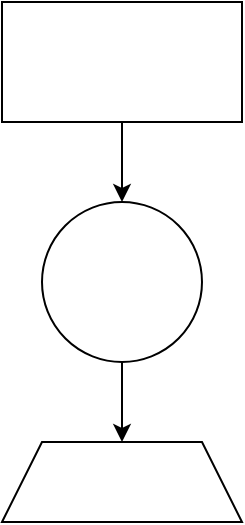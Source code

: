 <mxfile version="26.0.14">
  <diagram name="Page-1" id="qNOjhlj8yheutz4cmm8L">
    <mxGraphModel dx="1221" dy="618" grid="1" gridSize="10" guides="1" tooltips="1" connect="1" arrows="1" fold="1" page="1" pageScale="1" pageWidth="850" pageHeight="1100" math="0" shadow="0">
      <root>
        <mxCell id="0" />
        <mxCell id="1" parent="0" />
        <mxCell id="C0R6BmRAEiM3hnMTzU8l-5" value="" style="edgeStyle=orthogonalEdgeStyle;rounded=0;orthogonalLoop=1;jettySize=auto;html=1;" edge="1" parent="1" source="C0R6BmRAEiM3hnMTzU8l-1" target="C0R6BmRAEiM3hnMTzU8l-2">
          <mxGeometry relative="1" as="geometry" />
        </mxCell>
        <mxCell id="C0R6BmRAEiM3hnMTzU8l-1" value="" style="rounded=0;whiteSpace=wrap;html=1;" vertex="1" parent="1">
          <mxGeometry x="150" y="290" width="120" height="60" as="geometry" />
        </mxCell>
        <mxCell id="C0R6BmRAEiM3hnMTzU8l-8" value="" style="edgeStyle=orthogonalEdgeStyle;rounded=0;orthogonalLoop=1;jettySize=auto;html=1;" edge="1" parent="1" source="C0R6BmRAEiM3hnMTzU8l-2" target="C0R6BmRAEiM3hnMTzU8l-6">
          <mxGeometry relative="1" as="geometry" />
        </mxCell>
        <mxCell id="C0R6BmRAEiM3hnMTzU8l-2" value="" style="ellipse;whiteSpace=wrap;html=1;aspect=fixed;" vertex="1" parent="1">
          <mxGeometry x="170" y="390" width="80" height="80" as="geometry" />
        </mxCell>
        <mxCell id="C0R6BmRAEiM3hnMTzU8l-6" value="" style="shape=trapezoid;perimeter=trapezoidPerimeter;whiteSpace=wrap;html=1;fixedSize=1;" vertex="1" parent="1">
          <mxGeometry x="150" y="510" width="120" height="40" as="geometry" />
        </mxCell>
      </root>
    </mxGraphModel>
  </diagram>
</mxfile>
